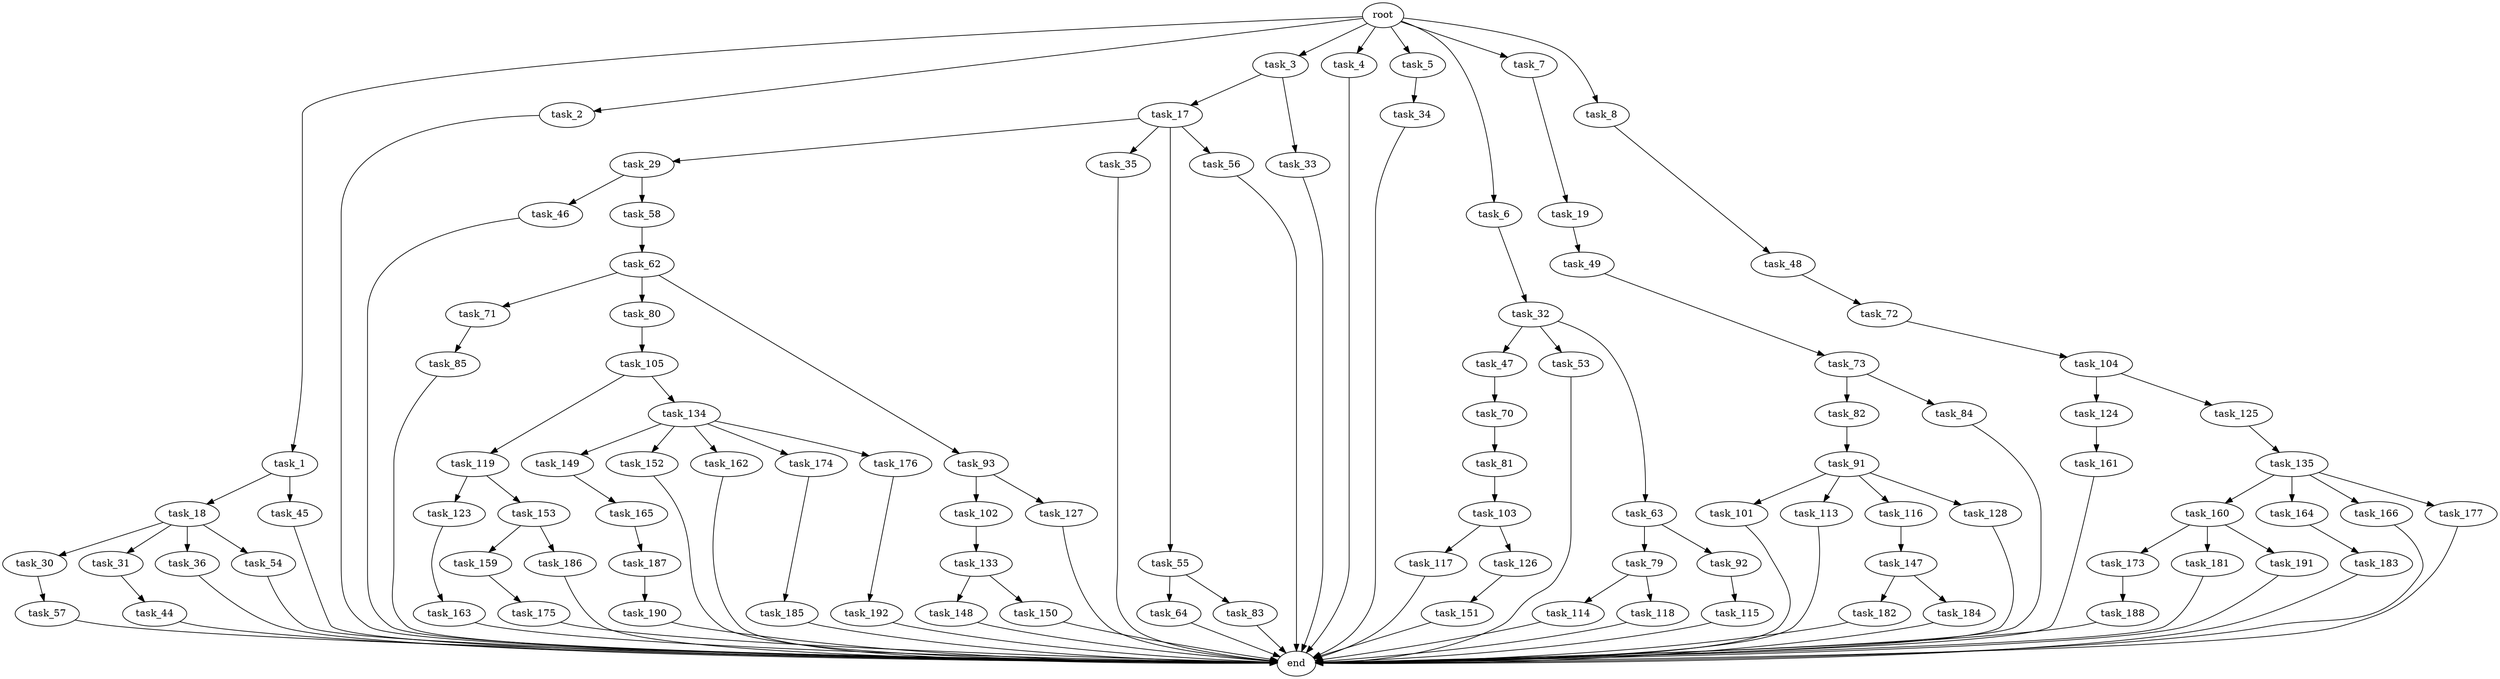 digraph G {
  root [size="0.000000"];
  task_1 [size="43323101327.000000"];
  task_2 [size="161026920606.000000"];
  task_3 [size="782757789696.000000"];
  task_4 [size="573754045129.000000"];
  task_5 [size="128930250724.000000"];
  task_6 [size="510511867617.000000"];
  task_7 [size="231928233984.000000"];
  task_8 [size="1100368516108.000000"];
  task_17 [size="782757789696.000000"];
  task_18 [size="3085949133.000000"];
  task_19 [size="562454300705.000000"];
  task_29 [size="68719476736.000000"];
  task_30 [size="24355951033.000000"];
  task_31 [size="97230136801.000000"];
  task_32 [size="42066671304.000000"];
  task_33 [size="549755813888.000000"];
  task_34 [size="549755813888.000000"];
  task_35 [size="2536285172.000000"];
  task_36 [size="58362765955.000000"];
  task_44 [size="880745865524.000000"];
  task_45 [size="181748557466.000000"];
  task_46 [size="17142586350.000000"];
  task_47 [size="309350305267.000000"];
  task_48 [size="1073741824000.000000"];
  task_49 [size="549755813888.000000"];
  task_53 [size="68719476736.000000"];
  task_54 [size="579225401659.000000"];
  task_55 [size="16126415148.000000"];
  task_56 [size="1317584247.000000"];
  task_57 [size="8589934592.000000"];
  task_58 [size="10623060011.000000"];
  task_62 [size="782757789696.000000"];
  task_63 [size="68719476736.000000"];
  task_64 [size="231928233984.000000"];
  task_70 [size="28991029248.000000"];
  task_71 [size="10171289502.000000"];
  task_72 [size="42096376486.000000"];
  task_73 [size="28991029248.000000"];
  task_79 [size="1073741824000.000000"];
  task_80 [size="1656964891.000000"];
  task_81 [size="510430310763.000000"];
  task_82 [size="321768727818.000000"];
  task_83 [size="1186207501571.000000"];
  task_84 [size="368293445632.000000"];
  task_85 [size="68719476736.000000"];
  task_91 [size="28991029248.000000"];
  task_92 [size="231928233984.000000"];
  task_93 [size="6202429608.000000"];
  task_101 [size="7234155796.000000"];
  task_102 [size="882677880509.000000"];
  task_103 [size="134217728000.000000"];
  task_104 [size="74928917680.000000"];
  task_105 [size="8589934592.000000"];
  task_113 [size="88396593015.000000"];
  task_114 [size="23943951300.000000"];
  task_115 [size="18327054363.000000"];
  task_116 [size="65232251556.000000"];
  task_117 [size="17186343565.000000"];
  task_118 [size="8589934592.000000"];
  task_119 [size="269728160241.000000"];
  task_123 [size="930512544885.000000"];
  task_124 [size="589788795138.000000"];
  task_125 [size="190118026612.000000"];
  task_126 [size="368293445632.000000"];
  task_127 [size="12810546719.000000"];
  task_128 [size="17535004191.000000"];
  task_133 [size="68719476736.000000"];
  task_134 [size="96664383106.000000"];
  task_135 [size="1212885894582.000000"];
  task_147 [size="331491867901.000000"];
  task_148 [size="68719476736.000000"];
  task_149 [size="1073741824000.000000"];
  task_150 [size="549755813888.000000"];
  task_151 [size="12288021799.000000"];
  task_152 [size="53228986146.000000"];
  task_153 [size="782757789696.000000"];
  task_159 [size="19930879040.000000"];
  task_160 [size="158521318779.000000"];
  task_161 [size="28169239267.000000"];
  task_162 [size="184427561774.000000"];
  task_163 [size="435289971964.000000"];
  task_164 [size="28991029248.000000"];
  task_165 [size="68719476736.000000"];
  task_166 [size="485629314108.000000"];
  task_173 [size="549755813888.000000"];
  task_174 [size="35280927431.000000"];
  task_175 [size="8589934592.000000"];
  task_176 [size="1961212301.000000"];
  task_177 [size="28991029248.000000"];
  task_181 [size="91046593366.000000"];
  task_182 [size="29800920144.000000"];
  task_183 [size="8589934592.000000"];
  task_184 [size="506451066140.000000"];
  task_185 [size="449976446060.000000"];
  task_186 [size="837926444087.000000"];
  task_187 [size="188113321038.000000"];
  task_188 [size="8190495824.000000"];
  task_190 [size="68719476736.000000"];
  task_191 [size="11622856899.000000"];
  task_192 [size="169306547744.000000"];
  end [size="0.000000"];

  root -> task_1 [size="1.000000"];
  root -> task_2 [size="1.000000"];
  root -> task_3 [size="1.000000"];
  root -> task_4 [size="1.000000"];
  root -> task_5 [size="1.000000"];
  root -> task_6 [size="1.000000"];
  root -> task_7 [size="1.000000"];
  root -> task_8 [size="1.000000"];
  task_1 -> task_18 [size="838860800.000000"];
  task_1 -> task_45 [size="838860800.000000"];
  task_2 -> end [size="1.000000"];
  task_3 -> task_17 [size="679477248.000000"];
  task_3 -> task_33 [size="679477248.000000"];
  task_4 -> end [size="1.000000"];
  task_5 -> task_34 [size="301989888.000000"];
  task_6 -> task_32 [size="679477248.000000"];
  task_7 -> task_19 [size="301989888.000000"];
  task_8 -> task_48 [size="679477248.000000"];
  task_17 -> task_29 [size="679477248.000000"];
  task_17 -> task_35 [size="679477248.000000"];
  task_17 -> task_55 [size="679477248.000000"];
  task_17 -> task_56 [size="679477248.000000"];
  task_18 -> task_30 [size="75497472.000000"];
  task_18 -> task_31 [size="75497472.000000"];
  task_18 -> task_36 [size="75497472.000000"];
  task_18 -> task_54 [size="75497472.000000"];
  task_19 -> task_49 [size="536870912.000000"];
  task_29 -> task_46 [size="134217728.000000"];
  task_29 -> task_58 [size="134217728.000000"];
  task_30 -> task_57 [size="838860800.000000"];
  task_31 -> task_44 [size="134217728.000000"];
  task_32 -> task_47 [size="33554432.000000"];
  task_32 -> task_53 [size="33554432.000000"];
  task_32 -> task_63 [size="33554432.000000"];
  task_33 -> end [size="1.000000"];
  task_34 -> end [size="1.000000"];
  task_35 -> end [size="1.000000"];
  task_36 -> end [size="1.000000"];
  task_44 -> end [size="1.000000"];
  task_45 -> end [size="1.000000"];
  task_46 -> end [size="1.000000"];
  task_47 -> task_70 [size="209715200.000000"];
  task_48 -> task_72 [size="838860800.000000"];
  task_49 -> task_73 [size="536870912.000000"];
  task_53 -> end [size="1.000000"];
  task_54 -> end [size="1.000000"];
  task_55 -> task_64 [size="838860800.000000"];
  task_55 -> task_83 [size="838860800.000000"];
  task_56 -> end [size="1.000000"];
  task_57 -> end [size="1.000000"];
  task_58 -> task_62 [size="679477248.000000"];
  task_62 -> task_71 [size="679477248.000000"];
  task_62 -> task_80 [size="679477248.000000"];
  task_62 -> task_93 [size="679477248.000000"];
  task_63 -> task_79 [size="134217728.000000"];
  task_63 -> task_92 [size="134217728.000000"];
  task_64 -> end [size="1.000000"];
  task_70 -> task_81 [size="75497472.000000"];
  task_71 -> task_85 [size="301989888.000000"];
  task_72 -> task_104 [size="75497472.000000"];
  task_73 -> task_82 [size="75497472.000000"];
  task_73 -> task_84 [size="75497472.000000"];
  task_79 -> task_114 [size="838860800.000000"];
  task_79 -> task_118 [size="838860800.000000"];
  task_80 -> task_105 [size="33554432.000000"];
  task_81 -> task_103 [size="536870912.000000"];
  task_82 -> task_91 [size="301989888.000000"];
  task_83 -> end [size="1.000000"];
  task_84 -> end [size="1.000000"];
  task_85 -> end [size="1.000000"];
  task_91 -> task_101 [size="75497472.000000"];
  task_91 -> task_113 [size="75497472.000000"];
  task_91 -> task_116 [size="75497472.000000"];
  task_91 -> task_128 [size="75497472.000000"];
  task_92 -> task_115 [size="301989888.000000"];
  task_93 -> task_102 [size="411041792.000000"];
  task_93 -> task_127 [size="411041792.000000"];
  task_101 -> end [size="1.000000"];
  task_102 -> task_133 [size="536870912.000000"];
  task_103 -> task_117 [size="209715200.000000"];
  task_103 -> task_126 [size="209715200.000000"];
  task_104 -> task_124 [size="209715200.000000"];
  task_104 -> task_125 [size="209715200.000000"];
  task_105 -> task_119 [size="33554432.000000"];
  task_105 -> task_134 [size="33554432.000000"];
  task_113 -> end [size="1.000000"];
  task_114 -> end [size="1.000000"];
  task_115 -> end [size="1.000000"];
  task_116 -> task_147 [size="134217728.000000"];
  task_117 -> end [size="1.000000"];
  task_118 -> end [size="1.000000"];
  task_119 -> task_123 [size="679477248.000000"];
  task_119 -> task_153 [size="679477248.000000"];
  task_123 -> task_163 [size="679477248.000000"];
  task_124 -> task_161 [size="411041792.000000"];
  task_125 -> task_135 [size="301989888.000000"];
  task_126 -> task_151 [size="411041792.000000"];
  task_127 -> end [size="1.000000"];
  task_128 -> end [size="1.000000"];
  task_133 -> task_148 [size="134217728.000000"];
  task_133 -> task_150 [size="134217728.000000"];
  task_134 -> task_149 [size="75497472.000000"];
  task_134 -> task_152 [size="75497472.000000"];
  task_134 -> task_162 [size="75497472.000000"];
  task_134 -> task_174 [size="75497472.000000"];
  task_134 -> task_176 [size="75497472.000000"];
  task_135 -> task_160 [size="838860800.000000"];
  task_135 -> task_164 [size="838860800.000000"];
  task_135 -> task_166 [size="838860800.000000"];
  task_135 -> task_177 [size="838860800.000000"];
  task_147 -> task_182 [size="838860800.000000"];
  task_147 -> task_184 [size="838860800.000000"];
  task_148 -> end [size="1.000000"];
  task_149 -> task_165 [size="838860800.000000"];
  task_150 -> end [size="1.000000"];
  task_151 -> end [size="1.000000"];
  task_152 -> end [size="1.000000"];
  task_153 -> task_159 [size="679477248.000000"];
  task_153 -> task_186 [size="679477248.000000"];
  task_159 -> task_175 [size="33554432.000000"];
  task_160 -> task_173 [size="301989888.000000"];
  task_160 -> task_181 [size="301989888.000000"];
  task_160 -> task_191 [size="301989888.000000"];
  task_161 -> end [size="1.000000"];
  task_162 -> end [size="1.000000"];
  task_163 -> end [size="1.000000"];
  task_164 -> task_183 [size="75497472.000000"];
  task_165 -> task_187 [size="134217728.000000"];
  task_166 -> end [size="1.000000"];
  task_173 -> task_188 [size="536870912.000000"];
  task_174 -> task_185 [size="33554432.000000"];
  task_175 -> end [size="1.000000"];
  task_176 -> task_192 [size="33554432.000000"];
  task_177 -> end [size="1.000000"];
  task_181 -> end [size="1.000000"];
  task_182 -> end [size="1.000000"];
  task_183 -> end [size="1.000000"];
  task_184 -> end [size="1.000000"];
  task_185 -> end [size="1.000000"];
  task_186 -> end [size="1.000000"];
  task_187 -> task_190 [size="209715200.000000"];
  task_188 -> end [size="1.000000"];
  task_190 -> end [size="1.000000"];
  task_191 -> end [size="1.000000"];
  task_192 -> end [size="1.000000"];
}
